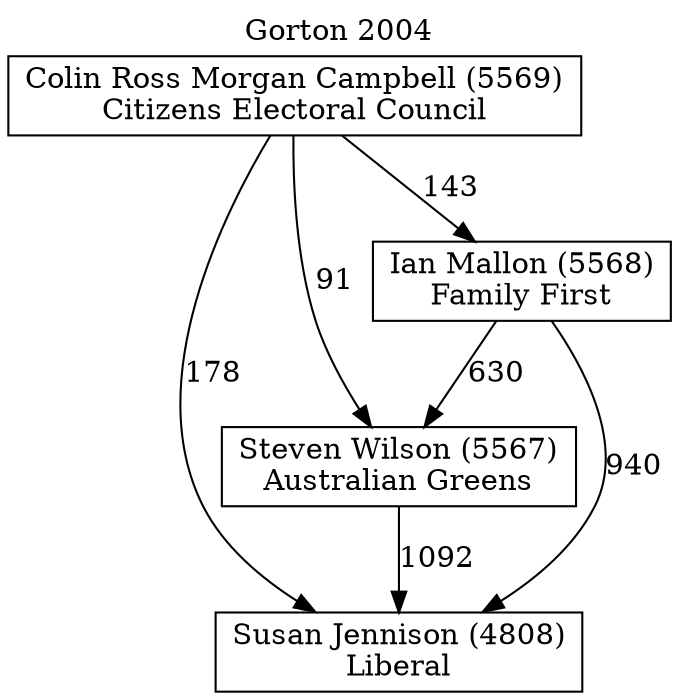 // House preference flow
digraph "Susan Jennison (4808)_Gorton_2004" {
	graph [label="Gorton 2004" labelloc=t mclimit=10]
	node [shape=box]
	"Susan Jennison (4808)" [label="Susan Jennison (4808)
Liberal"]
	"Steven Wilson (5567)" [label="Steven Wilson (5567)
Australian Greens"]
	"Ian Mallon (5568)" [label="Ian Mallon (5568)
Family First"]
	"Colin Ross Morgan Campbell (5569)" [label="Colin Ross Morgan Campbell (5569)
Citizens Electoral Council"]
	"Steven Wilson (5567)" -> "Susan Jennison (4808)" [label=1092]
	"Ian Mallon (5568)" -> "Steven Wilson (5567)" [label=630]
	"Colin Ross Morgan Campbell (5569)" -> "Ian Mallon (5568)" [label=143]
	"Ian Mallon (5568)" -> "Susan Jennison (4808)" [label=940]
	"Colin Ross Morgan Campbell (5569)" -> "Susan Jennison (4808)" [label=178]
	"Colin Ross Morgan Campbell (5569)" -> "Steven Wilson (5567)" [label=91]
}
